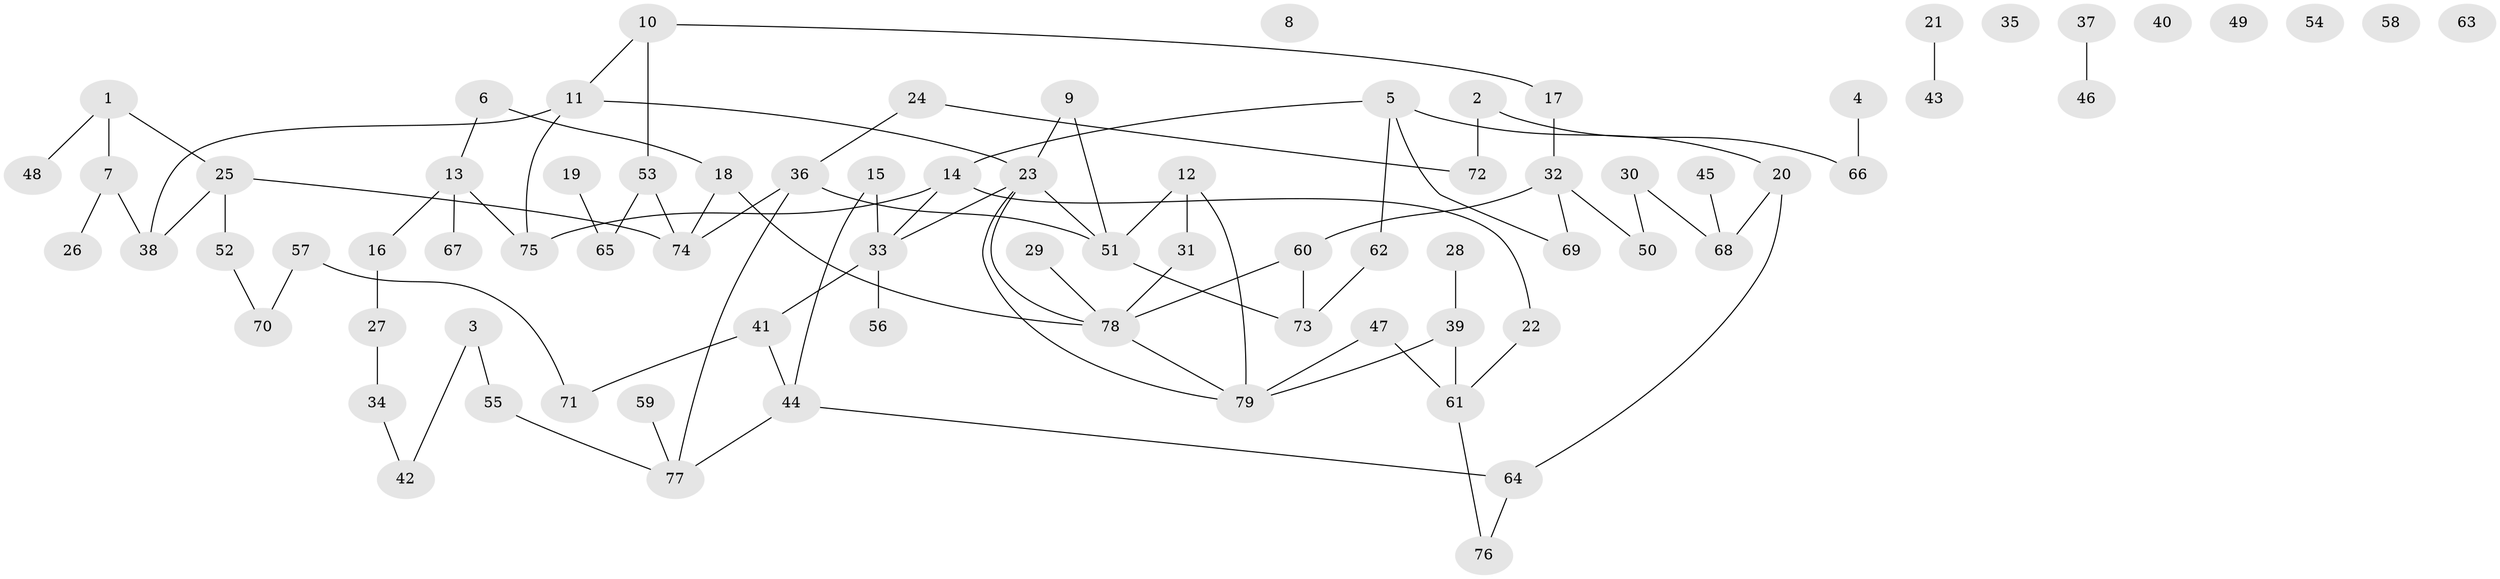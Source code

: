 // coarse degree distribution, {2: 0.3137254901960784, 1: 0.13725490196078433, 6: 0.0196078431372549, 3: 0.0784313725490196, 0: 0.17647058823529413, 4: 0.11764705882352941, 8: 0.0196078431372549, 5: 0.11764705882352941, 7: 0.0196078431372549}
// Generated by graph-tools (version 1.1) at 2025/23/03/03/25 07:23:25]
// undirected, 79 vertices, 92 edges
graph export_dot {
graph [start="1"]
  node [color=gray90,style=filled];
  1;
  2;
  3;
  4;
  5;
  6;
  7;
  8;
  9;
  10;
  11;
  12;
  13;
  14;
  15;
  16;
  17;
  18;
  19;
  20;
  21;
  22;
  23;
  24;
  25;
  26;
  27;
  28;
  29;
  30;
  31;
  32;
  33;
  34;
  35;
  36;
  37;
  38;
  39;
  40;
  41;
  42;
  43;
  44;
  45;
  46;
  47;
  48;
  49;
  50;
  51;
  52;
  53;
  54;
  55;
  56;
  57;
  58;
  59;
  60;
  61;
  62;
  63;
  64;
  65;
  66;
  67;
  68;
  69;
  70;
  71;
  72;
  73;
  74;
  75;
  76;
  77;
  78;
  79;
  1 -- 7;
  1 -- 25;
  1 -- 48;
  2 -- 66;
  2 -- 72;
  3 -- 42;
  3 -- 55;
  4 -- 66;
  5 -- 14;
  5 -- 20;
  5 -- 62;
  5 -- 69;
  6 -- 13;
  6 -- 18;
  7 -- 26;
  7 -- 38;
  9 -- 23;
  9 -- 51;
  10 -- 11;
  10 -- 17;
  10 -- 53;
  11 -- 23;
  11 -- 38;
  11 -- 75;
  12 -- 31;
  12 -- 51;
  12 -- 79;
  13 -- 16;
  13 -- 67;
  13 -- 75;
  14 -- 22;
  14 -- 33;
  14 -- 75;
  15 -- 33;
  15 -- 44;
  16 -- 27;
  17 -- 32;
  18 -- 74;
  18 -- 78;
  19 -- 65;
  20 -- 64;
  20 -- 68;
  21 -- 43;
  22 -- 61;
  23 -- 33;
  23 -- 51;
  23 -- 78;
  23 -- 79;
  24 -- 36;
  24 -- 72;
  25 -- 38;
  25 -- 52;
  25 -- 74;
  27 -- 34;
  28 -- 39;
  29 -- 78;
  30 -- 50;
  30 -- 68;
  31 -- 78;
  32 -- 50;
  32 -- 60;
  32 -- 69;
  33 -- 41;
  33 -- 56;
  34 -- 42;
  36 -- 51;
  36 -- 74;
  36 -- 77;
  37 -- 46;
  39 -- 61;
  39 -- 79;
  41 -- 44;
  41 -- 71;
  44 -- 64;
  44 -- 77;
  45 -- 68;
  47 -- 61;
  47 -- 79;
  51 -- 73;
  52 -- 70;
  53 -- 65;
  53 -- 74;
  55 -- 77;
  57 -- 70;
  57 -- 71;
  59 -- 77;
  60 -- 73;
  60 -- 78;
  61 -- 76;
  62 -- 73;
  64 -- 76;
  78 -- 79;
}

